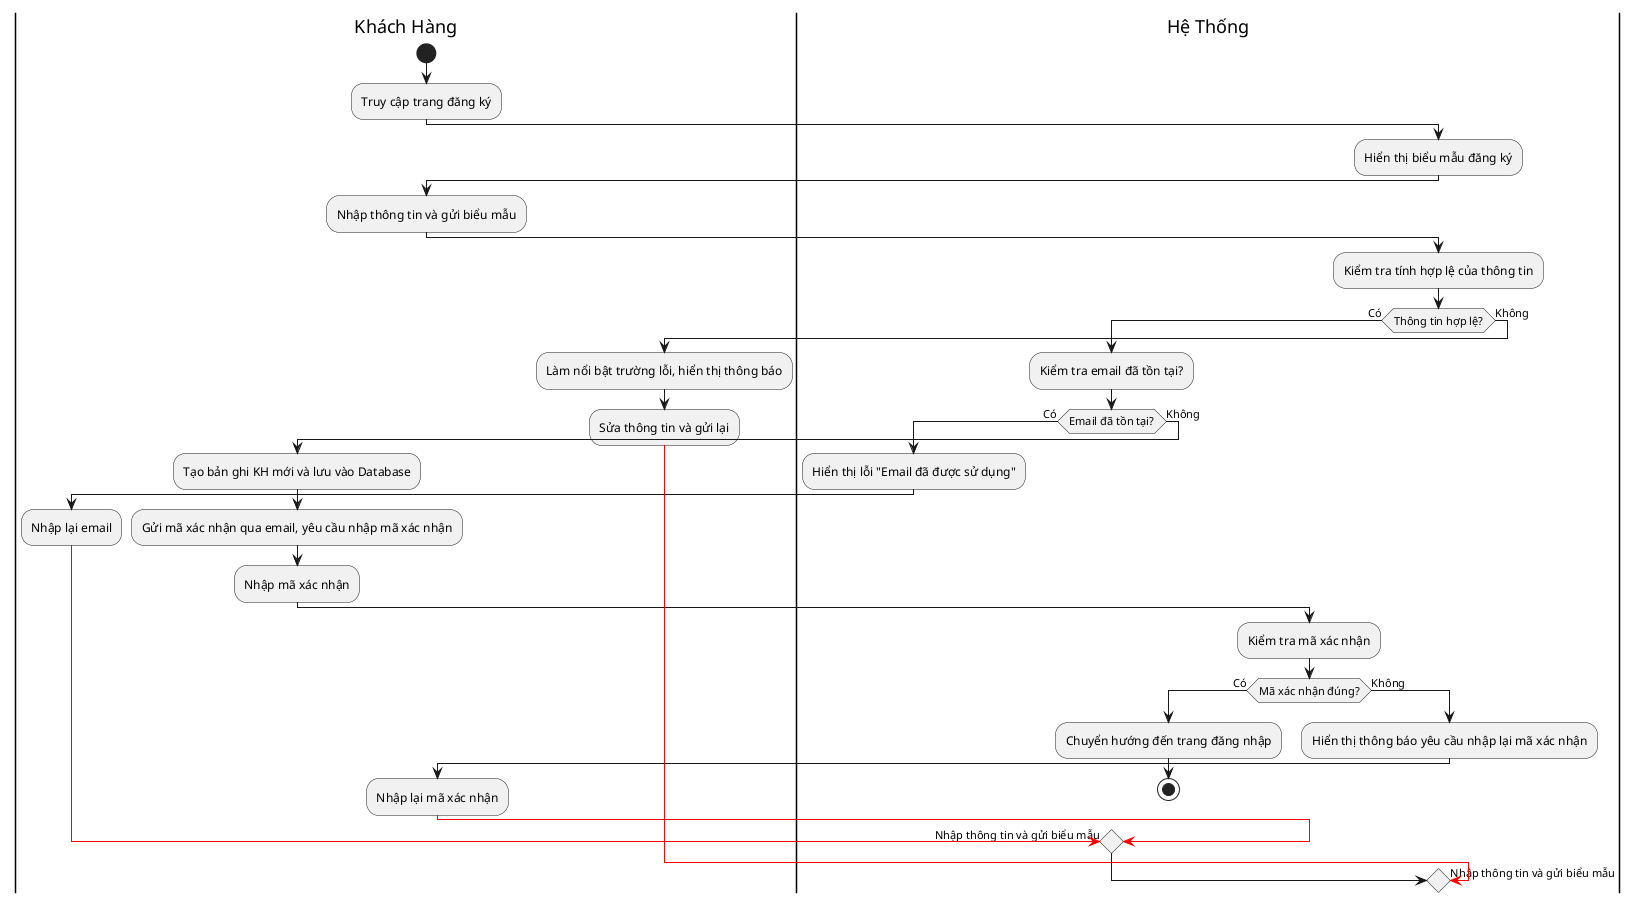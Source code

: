 @startuml
|Khách Hàng|
start
:Truy cập trang đăng ký;
|Hệ Thống|
:Hiển thị biểu mẫu đăng ký;
|Khách Hàng|
:Nhập thông tin và gửi biểu mẫu;
|Hệ Thống|
:Kiểm tra tính hợp lệ của thông tin;
if (Thông tin hợp lệ?) then (Có)
  :Kiểm tra email đã tồn tại?;
  if (Email đã tồn tại?) then (Có)
    :Hiển thị lỗi "Email đã được sử dụng";
    |Khách Hàng|
    :Nhập lại email;
    -[#red]-> Nhập thông tin và gửi biểu mẫu;
  else (Không)
    :Tạo bản ghi KH mới và lưu vào Database;
    :Gửi mã xác nhận qua email, yêu cầu nhập mã xác nhận;
    |Khách Hàng|
    :Nhập mã xác nhận;
    |Hệ Thống|
    :Kiểm tra mã xác nhận;
    if (Mã xác nhận đúng?) then (Có)
      :Chuyển hướng đến trang đăng nhập;
      stop
    else (Không)
      :Hiển thị thông báo yêu cầu nhập lại mã xác nhận;
      |Khách Hàng|
      :Nhập lại mã xác nhận;
      -[#red]-> Kiểm tra mã xác nhận;
    endif
  endif
else (Không)
  :Làm nổi bật trường lỗi, hiển thị thông báo;
  |Khách Hàng|
  :Sửa thông tin và gửi lại;
  -[#red]-> Nhập thông tin và gửi biểu mẫu;
endif
@enduml